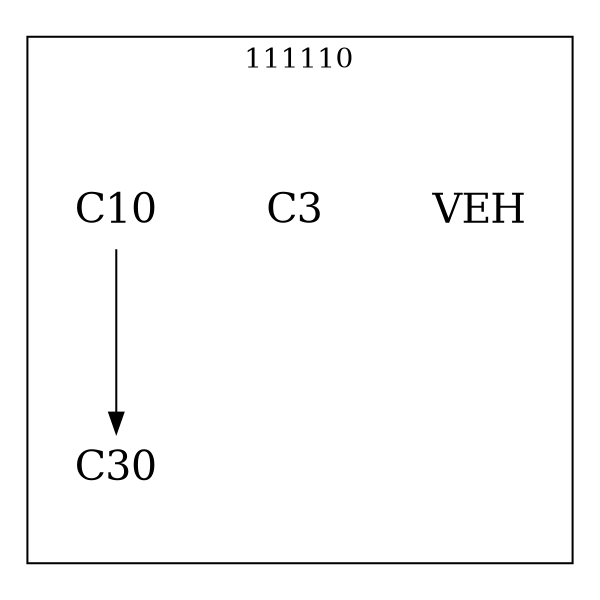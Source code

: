 strict digraph DAGS {
	size = "4,4!" ; ratio ="fill"; subgraph cluster_0{
			labeldoc = "t";
			label = "111110";node	[label= VEH, shape = plaintext, fontsize=20] VEH;node	[label= C3, shape = plaintext, fontsize=20] C3;node	[label= C10, shape = plaintext, fontsize=20] C10;node	[label= C30, shape = plaintext, fontsize=20] C30;
C10->C30;
	}}